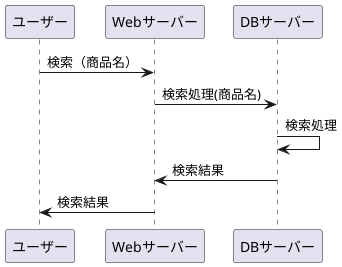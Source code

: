 
@startuml
ユーザー -> Webサーバー : 検索（商品名）
Webサーバー -> DBサーバー : 検索処理(商品名)
DBサーバー -> DBサーバー : 検索処理
DBサーバー -> Webサーバー : 検索結果
Webサーバー -> ユーザー : 検索結果
@enduml
